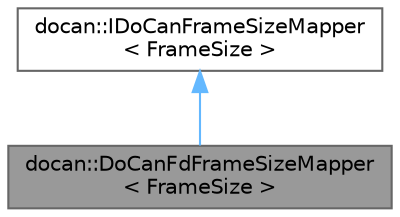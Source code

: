 digraph "docan::DoCanFdFrameSizeMapper&lt; FrameSize &gt;"
{
 // LATEX_PDF_SIZE
  bgcolor="transparent";
  edge [fontname=Helvetica,fontsize=10,labelfontname=Helvetica,labelfontsize=10];
  node [fontname=Helvetica,fontsize=10,shape=box,height=0.2,width=0.4];
  Node1 [id="Node000001",label="docan::DoCanFdFrameSizeMapper\l\< FrameSize \>",height=0.2,width=0.4,color="gray40", fillcolor="grey60", style="filled", fontcolor="black",tooltip=" "];
  Node2 -> Node1 [id="edge1_Node000001_Node000002",dir="back",color="steelblue1",style="solid",tooltip=" "];
  Node2 [id="Node000002",label="docan::IDoCanFrameSizeMapper\l\< FrameSize \>",height=0.2,width=0.4,color="gray40", fillcolor="white", style="filled",URL="$d8/df2/classdocan_1_1IDoCanFrameSizeMapper.html",tooltip=" "];
}
